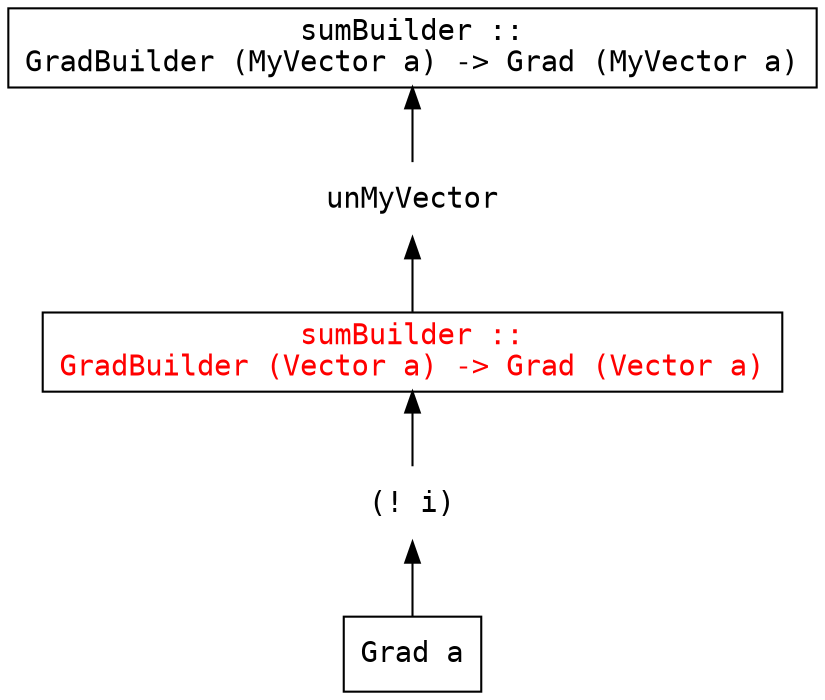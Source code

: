 digraph inline_node_back {
    rankdir="BT"
    nodeMyVectorB [
        label = "sumBuilder ::\nGradBuilder (MyVector a) -> Grad (MyVector a)",
        fontname="monospace",
        shape = box
    ];
    nodeVectorB [
        label = "sumBuilder ::\nGradBuilder (Vector a) -> Grad (Vector a)",
        fontname="monospace",
        fontcolor = red,
        shape = box
    ];
    nodeItemB [
        label = "Grad a",
        fontname = "monospace",
        shape = box
    ]
    nodeIndexB [
        label = "(! i)",
        shape = none,
        fontname = "monospace",
    ]
    nodeUnwrapB [
        label = "unMyVector",
        shape = none,
        fontname = "monospace",
    ]

    nodeItemB -> nodeIndexB -> nodeVectorB
    nodeVectorB -> nodeUnwrapB -> nodeMyVectorB
}

